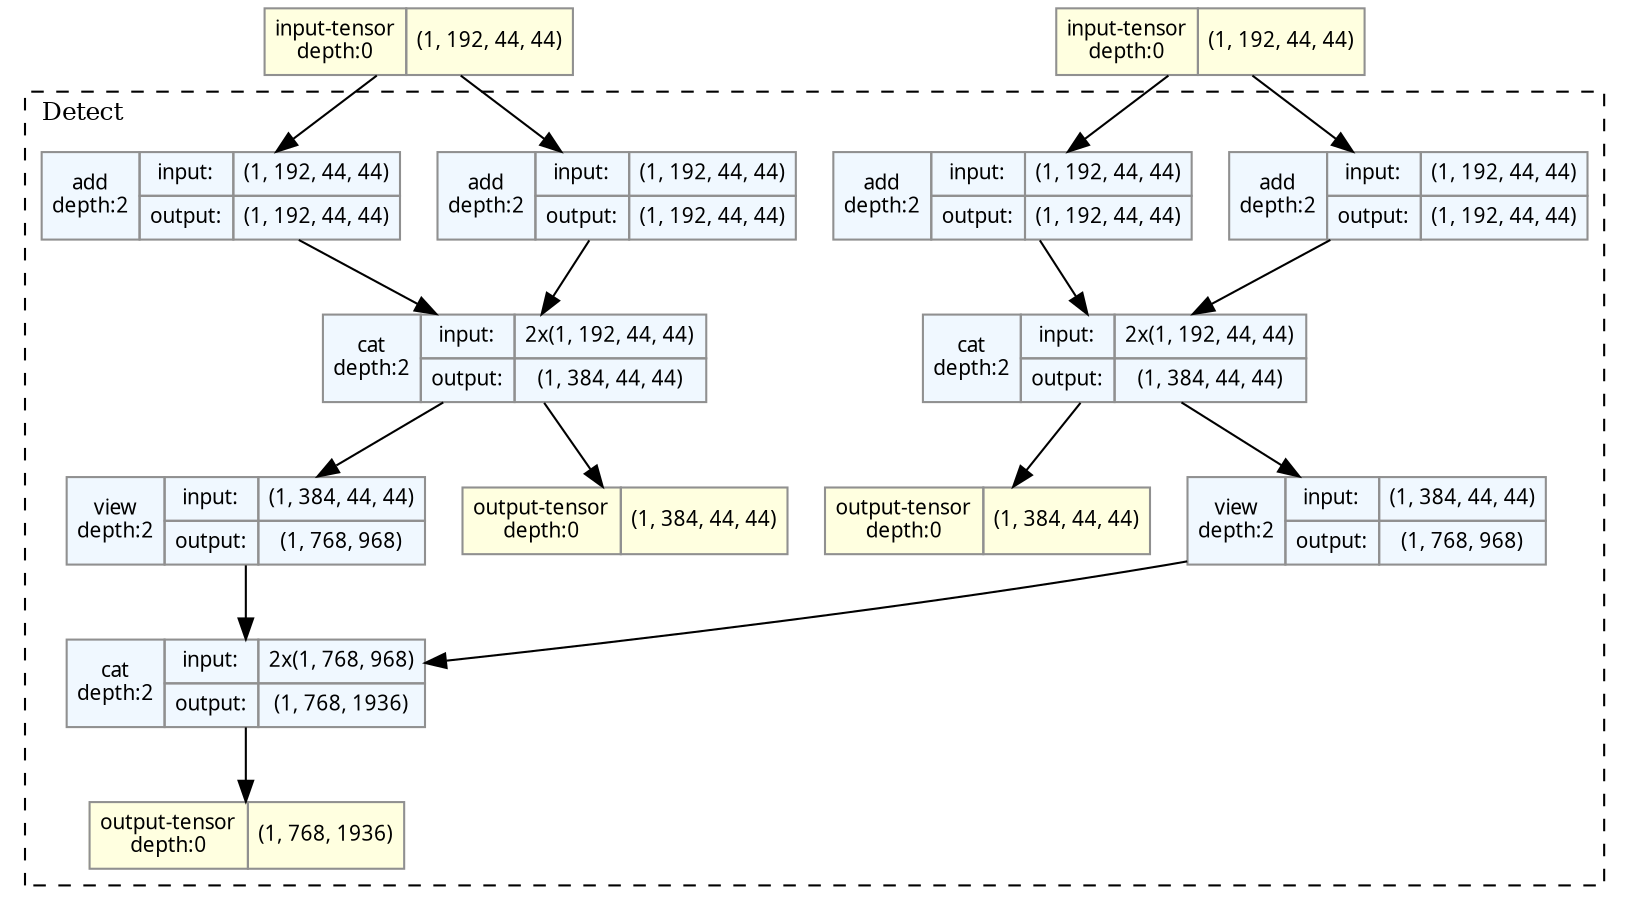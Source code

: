 strict digraph InplaceListInput {
	graph [ordering=in rankdir=TB size="12.0,12.0"]
	node [align=left color="#909090" fillcolor="#ffffff90" fontname="Linux libertine" fontsize=10 height=0.2 margin=0 ranksep=0.1 shape=plaintext style=filled]
	edge [fontsize=10]
	0 [label=<
                    <TABLE BORDER="0" CELLBORDER="1"
                    CELLSPACING="0" CELLPADDING="4">
                        <TR><TD BGCOLOR="lightyellow">input-tensor<BR/>depth:0</TD><TD>(1, 192, 44, 44)</TD></TR>
                    </TABLE>> fillcolor=lightyellow]
	1 [label=<
                    <TABLE BORDER="0" CELLBORDER="1"
                    CELLSPACING="0" CELLPADDING="4">
                        <TR><TD BGCOLOR="lightyellow">input-tensor<BR/>depth:0</TD><TD>(1, 192, 44, 44)</TD></TR>
                    </TABLE>> fillcolor=lightyellow]
	subgraph cluster_2 {
		color=black fontsize=12 label=Detect labeljust=l style=dashed
		2 [label=<
                    <TABLE BORDER="0" CELLBORDER="1"
                    CELLSPACING="0" CELLPADDING="4">
                    <TR>
                        <TD ROWSPAN="2"
                        BGCOLOR="aliceblue">add<BR/>depth:2</TD>
                        <TD>input:</TD>
                        <TD>(1, 192, 44, 44)</TD>
                    </TR>
                    <TR>
                        <TD>output:</TD>
                        <TD>(1, 192, 44, 44)</TD>
                    </TR>
                    
                    </TABLE>> fillcolor=aliceblue]
		3 [label=<
                    <TABLE BORDER="0" CELLBORDER="1"
                    CELLSPACING="0" CELLPADDING="4">
                    <TR>
                        <TD ROWSPAN="2"
                        BGCOLOR="aliceblue">add<BR/>depth:2</TD>
                        <TD>input:</TD>
                        <TD>(1, 192, 44, 44)</TD>
                    </TR>
                    <TR>
                        <TD>output:</TD>
                        <TD>(1, 192, 44, 44)</TD>
                    </TR>
                    
                    </TABLE>> fillcolor=aliceblue]
		4 [label=<
                    <TABLE BORDER="0" CELLBORDER="1"
                    CELLSPACING="0" CELLPADDING="4">
                    <TR>
                        <TD ROWSPAN="2"
                        BGCOLOR="aliceblue">cat<BR/>depth:2</TD>
                        <TD>input:</TD>
                        <TD>2x(1, 192, 44, 44)</TD>
                    </TR>
                    <TR>
                        <TD>output:</TD>
                        <TD>(1, 384, 44, 44)</TD>
                    </TR>
                    
                    </TABLE>> fillcolor=aliceblue]
		5 [label=<
                    <TABLE BORDER="0" CELLBORDER="1"
                    CELLSPACING="0" CELLPADDING="4">
                    <TR>
                        <TD ROWSPAN="2"
                        BGCOLOR="aliceblue">add<BR/>depth:2</TD>
                        <TD>input:</TD>
                        <TD>(1, 192, 44, 44)</TD>
                    </TR>
                    <TR>
                        <TD>output:</TD>
                        <TD>(1, 192, 44, 44)</TD>
                    </TR>
                    
                    </TABLE>> fillcolor=aliceblue]
		6 [label=<
                    <TABLE BORDER="0" CELLBORDER="1"
                    CELLSPACING="0" CELLPADDING="4">
                    <TR>
                        <TD ROWSPAN="2"
                        BGCOLOR="aliceblue">add<BR/>depth:2</TD>
                        <TD>input:</TD>
                        <TD>(1, 192, 44, 44)</TD>
                    </TR>
                    <TR>
                        <TD>output:</TD>
                        <TD>(1, 192, 44, 44)</TD>
                    </TR>
                    
                    </TABLE>> fillcolor=aliceblue]
		7 [label=<
                    <TABLE BORDER="0" CELLBORDER="1"
                    CELLSPACING="0" CELLPADDING="4">
                    <TR>
                        <TD ROWSPAN="2"
                        BGCOLOR="aliceblue">cat<BR/>depth:2</TD>
                        <TD>input:</TD>
                        <TD>2x(1, 192, 44, 44)</TD>
                    </TR>
                    <TR>
                        <TD>output:</TD>
                        <TD>(1, 384, 44, 44)</TD>
                    </TR>
                    
                    </TABLE>> fillcolor=aliceblue]
		8 [label=<
                    <TABLE BORDER="0" CELLBORDER="1"
                    CELLSPACING="0" CELLPADDING="4">
                    <TR>
                        <TD ROWSPAN="2"
                        BGCOLOR="aliceblue">view<BR/>depth:2</TD>
                        <TD>input:</TD>
                        <TD>(1, 384, 44, 44)</TD>
                    </TR>
                    <TR>
                        <TD>output:</TD>
                        <TD>(1, 768, 968)</TD>
                    </TR>
                    
                    </TABLE>> fillcolor=aliceblue]
		9 [label=<
                    <TABLE BORDER="0" CELLBORDER="1"
                    CELLSPACING="0" CELLPADDING="4">
                    <TR>
                        <TD ROWSPAN="2"
                        BGCOLOR="aliceblue">view<BR/>depth:2</TD>
                        <TD>input:</TD>
                        <TD>(1, 384, 44, 44)</TD>
                    </TR>
                    <TR>
                        <TD>output:</TD>
                        <TD>(1, 768, 968)</TD>
                    </TR>
                    
                    </TABLE>> fillcolor=aliceblue]
		10 [label=<
                    <TABLE BORDER="0" CELLBORDER="1"
                    CELLSPACING="0" CELLPADDING="4">
                    <TR>
                        <TD ROWSPAN="2"
                        BGCOLOR="aliceblue">cat<BR/>depth:2</TD>
                        <TD>input:</TD>
                        <TD>2x(1, 768, 968)</TD>
                    </TR>
                    <TR>
                        <TD>output:</TD>
                        <TD>(1, 768, 1936)</TD>
                    </TR>
                    
                    </TABLE>> fillcolor=aliceblue]
		11 [label=<
                    <TABLE BORDER="0" CELLBORDER="1"
                    CELLSPACING="0" CELLPADDING="4">
                        <TR><TD BGCOLOR="lightyellow">output-tensor<BR/>depth:0</TD><TD>(1, 768, 1936)</TD></TR>
                    </TABLE>> fillcolor=lightyellow]
		12 [label=<
                    <TABLE BORDER="0" CELLBORDER="1"
                    CELLSPACING="0" CELLPADDING="4">
                        <TR><TD BGCOLOR="lightyellow">output-tensor<BR/>depth:0</TD><TD>(1, 384, 44, 44)</TD></TR>
                    </TABLE>> fillcolor=lightyellow]
		13 [label=<
                    <TABLE BORDER="0" CELLBORDER="1"
                    CELLSPACING="0" CELLPADDING="4">
                        <TR><TD BGCOLOR="lightyellow">output-tensor<BR/>depth:0</TD><TD>(1, 384, 44, 44)</TD></TR>
                    </TABLE>> fillcolor=lightyellow]
	}
	0 -> 2
	0 -> 3
	1 -> 5
	1 -> 6
	2 -> 4
	3 -> 4
	4 -> 8
	5 -> 7
	6 -> 7
	7 -> 9
	8 -> 10
	9 -> 10
	10 -> 11
	4 -> 12
	7 -> 13
}
